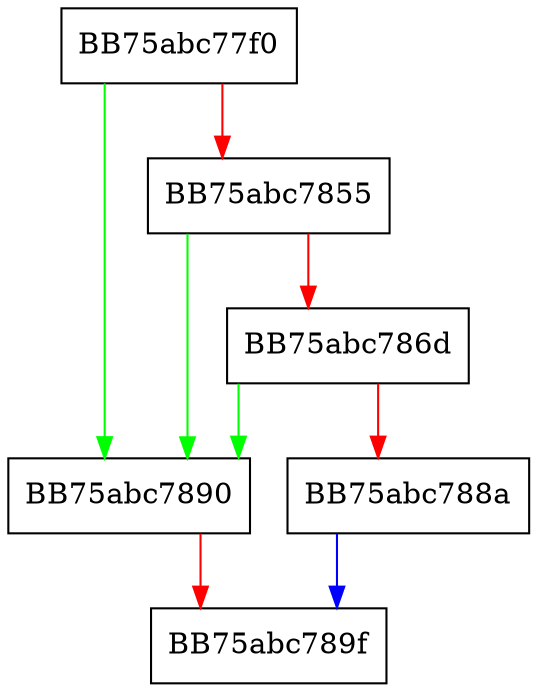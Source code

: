 digraph NetEmuAPI_ArgumentsUncompress {
  node [shape="box"];
  graph [splines=ortho];
  BB75abc77f0 -> BB75abc7890 [color="green"];
  BB75abc77f0 -> BB75abc7855 [color="red"];
  BB75abc7855 -> BB75abc7890 [color="green"];
  BB75abc7855 -> BB75abc786d [color="red"];
  BB75abc786d -> BB75abc7890 [color="green"];
  BB75abc786d -> BB75abc788a [color="red"];
  BB75abc788a -> BB75abc789f [color="blue"];
  BB75abc7890 -> BB75abc789f [color="red"];
}